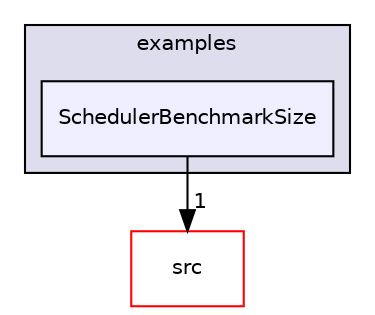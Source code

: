 digraph "examples/SchedulerBenchmarkSize" {
  compound=true
  node [ fontsize="10", fontname="Helvetica"];
  edge [ labelfontsize="10", labelfontname="Helvetica"];
  subgraph clusterdir_d28a4824dc47e487b107a5db32ef43c4 {
    graph [ bgcolor="#ddddee", pencolor="black", label="examples" fontname="Helvetica", fontsize="10", URL="dir_d28a4824dc47e487b107a5db32ef43c4.html"]
  dir_de030d9f9d1ddbf96237d36cf0cbfd62 [shape=box, label="SchedulerBenchmarkSize", style="filled", fillcolor="#eeeeff", pencolor="black", URL="dir_de030d9f9d1ddbf96237d36cf0cbfd62.html"];
  }
  dir_68267d1309a1af8e8297ef4c3efbcdba [shape=box label="src" fillcolor="white" style="filled" color="red" URL="dir_68267d1309a1af8e8297ef4c3efbcdba.html"];
  dir_de030d9f9d1ddbf96237d36cf0cbfd62->dir_68267d1309a1af8e8297ef4c3efbcdba [headlabel="1", labeldistance=1.5 headhref="dir_000006_000023.html"];
}
